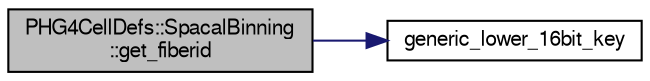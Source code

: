 digraph "PHG4CellDefs::SpacalBinning::get_fiberid"
{
  bgcolor="transparent";
  edge [fontname="FreeSans",fontsize="10",labelfontname="FreeSans",labelfontsize="10"];
  node [fontname="FreeSans",fontsize="10",shape=record];
  rankdir="LR";
  Node1 [label="PHG4CellDefs::SpacalBinning\l::get_fiberid",height=0.2,width=0.4,color="black", fillcolor="grey75", style="filled" fontcolor="black"];
  Node1 -> Node2 [color="midnightblue",fontsize="10",style="solid",fontname="FreeSans"];
  Node2 [label="generic_lower_16bit_key",height=0.2,width=0.4,color="black",URL="$d9/d13/PHG4CellDefs_8cc.html#a728902c52be0b58ad2d4d8232b2beb5b"];
}
